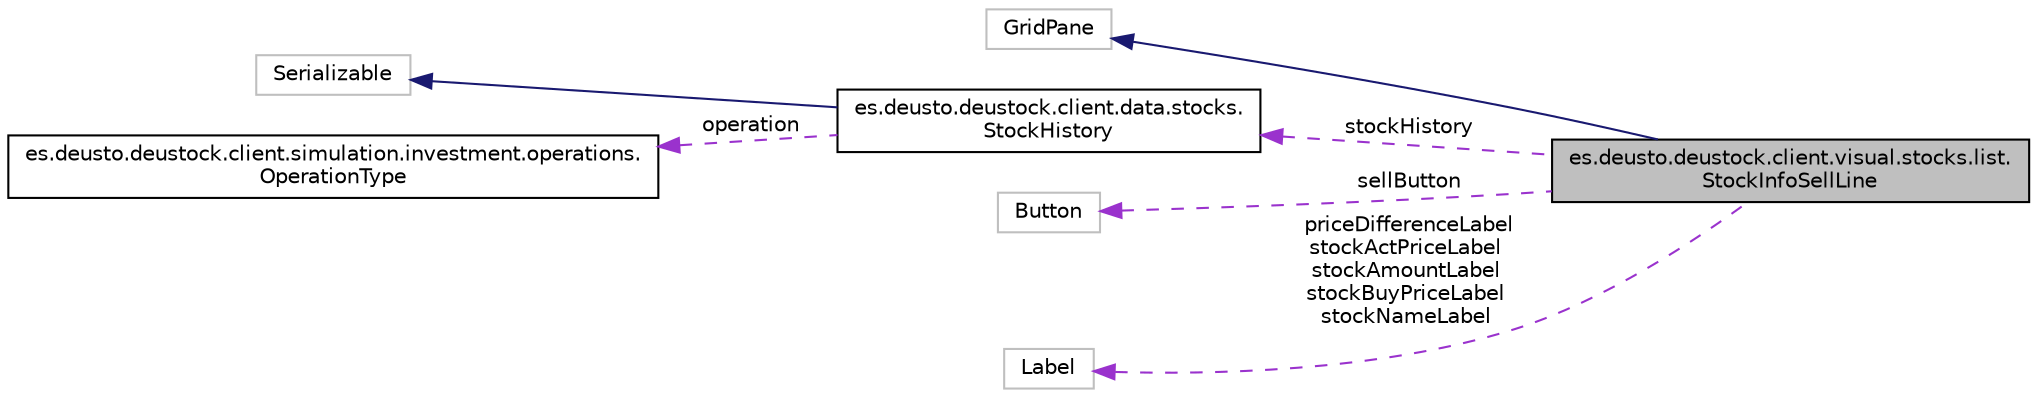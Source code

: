 digraph "es.deusto.deustock.client.visual.stocks.list.StockInfoSellLine"
{
 // LATEX_PDF_SIZE
  edge [fontname="Helvetica",fontsize="10",labelfontname="Helvetica",labelfontsize="10"];
  node [fontname="Helvetica",fontsize="10",shape=record];
  rankdir="LR";
  Node1 [label="es.deusto.deustock.client.visual.stocks.list.\lStockInfoSellLine",height=0.2,width=0.4,color="black", fillcolor="grey75", style="filled", fontcolor="black",tooltip=" "];
  Node2 -> Node1 [dir="back",color="midnightblue",fontsize="10",style="solid",fontname="Helvetica"];
  Node2 [label="GridPane",height=0.2,width=0.4,color="grey75", fillcolor="white", style="filled",tooltip=" "];
  Node3 -> Node1 [dir="back",color="darkorchid3",fontsize="10",style="dashed",label=" stockHistory" ,fontname="Helvetica"];
  Node3 [label="es.deusto.deustock.client.data.stocks.\lStockHistory",height=0.2,width=0.4,color="black", fillcolor="white", style="filled",URL="$classes_1_1deusto_1_1deustock_1_1client_1_1data_1_1stocks_1_1_stock_history.html",tooltip=" "];
  Node4 -> Node3 [dir="back",color="midnightblue",fontsize="10",style="solid",fontname="Helvetica"];
  Node4 [label="Serializable",height=0.2,width=0.4,color="grey75", fillcolor="white", style="filled",tooltip=" "];
  Node5 -> Node3 [dir="back",color="darkorchid3",fontsize="10",style="dashed",label=" operation" ,fontname="Helvetica"];
  Node5 [label="es.deusto.deustock.client.simulation.investment.operations.\lOperationType",height=0.2,width=0.4,color="black", fillcolor="white", style="filled",URL="$enumes_1_1deusto_1_1deustock_1_1client_1_1simulation_1_1investment_1_1operations_1_1_operation_type.html",tooltip=" "];
  Node6 -> Node1 [dir="back",color="darkorchid3",fontsize="10",style="dashed",label=" sellButton" ,fontname="Helvetica"];
  Node6 [label="Button",height=0.2,width=0.4,color="grey75", fillcolor="white", style="filled",tooltip=" "];
  Node7 -> Node1 [dir="back",color="darkorchid3",fontsize="10",style="dashed",label=" priceDifferenceLabel\nstockActPriceLabel\nstockAmountLabel\nstockBuyPriceLabel\nstockNameLabel" ,fontname="Helvetica"];
  Node7 [label="Label",height=0.2,width=0.4,color="grey75", fillcolor="white", style="filled",tooltip=" "];
}
